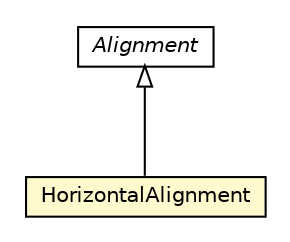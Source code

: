 #!/usr/local/bin/dot
#
# Class diagram 
# Generated by UMLGraph version R5_6-24-gf6e263 (http://www.umlgraph.org/)
#

digraph G {
	edge [fontname="Helvetica",fontsize=10,labelfontname="Helvetica",labelfontsize=10];
	node [fontname="Helvetica",fontsize=10,shape=plaintext];
	nodesep=0.25;
	ranksep=0.5;
	// org.universAAL.ontology.recommendations.HorizontalAlignment
	c211100 [label=<<table title="org.universAAL.ontology.recommendations.HorizontalAlignment" border="0" cellborder="1" cellspacing="0" cellpadding="2" port="p" bgcolor="lemonChiffon" href="./HorizontalAlignment.html">
		<tr><td><table border="0" cellspacing="0" cellpadding="1">
<tr><td align="center" balign="center"> HorizontalAlignment </td></tr>
		</table></td></tr>
		</table>>, URL="./HorizontalAlignment.html", fontname="Helvetica", fontcolor="black", fontsize=10.0];
	// org.universAAL.ontology.recommendations.Alignment
	c211110 [label=<<table title="org.universAAL.ontology.recommendations.Alignment" border="0" cellborder="1" cellspacing="0" cellpadding="2" port="p" href="./Alignment.html">
		<tr><td><table border="0" cellspacing="0" cellpadding="1">
<tr><td align="center" balign="center"><font face="Helvetica-Oblique"> Alignment </font></td></tr>
		</table></td></tr>
		</table>>, URL="./Alignment.html", fontname="Helvetica", fontcolor="black", fontsize=10.0];
	//org.universAAL.ontology.recommendations.HorizontalAlignment extends org.universAAL.ontology.recommendations.Alignment
	c211110:p -> c211100:p [dir=back,arrowtail=empty];
}

